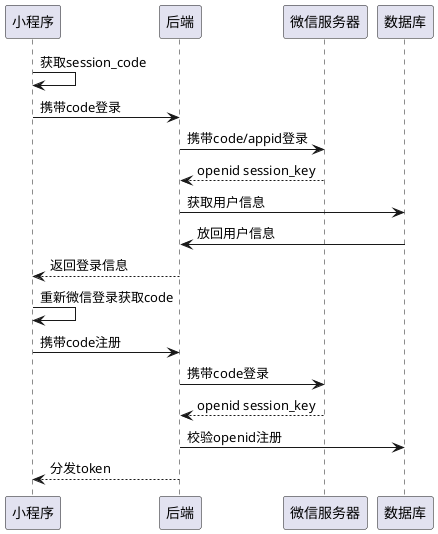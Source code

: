 @startuml
小程序 -> 小程序:获取session_code
小程序 -> 后端:携带code登录
后端 -> 微信服务器:携带code/appid登录
微信服务器 --> 后端:openid session_key
后端 -> 数据库:获取用户信息
数据库 -> 后端: 放回用户信息
后端 --> 小程序:返回登录信息
小程序->小程序: 重新微信登录获取code
小程序 -> 后端: 携带code注册
后端 -> 微信服务器:携带code登录
微信服务器 --> 后端:openid session_key
后端 -> 数据库:校验openid注册
后端 -->小程序:分发token
@enduml